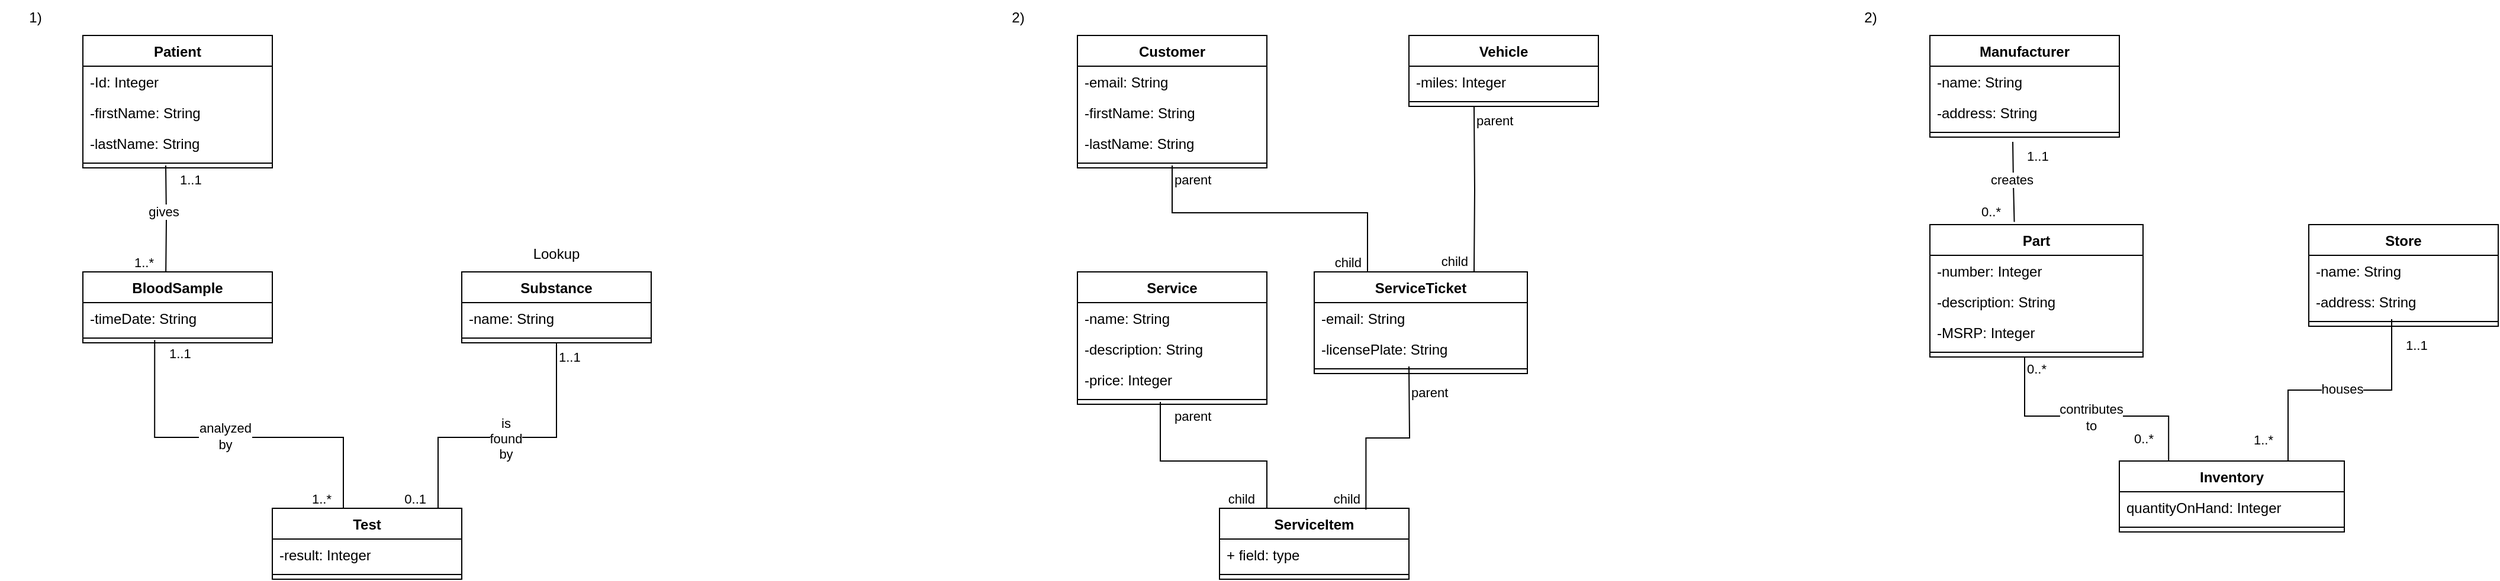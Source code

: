 <mxfile version="26.0.16">
  <diagram name="Page-1" id="3XJagNf4b0Ms1O2uz-6v">
    <mxGraphModel dx="1073" dy="504" grid="1" gridSize="10" guides="1" tooltips="1" connect="1" arrows="1" fold="1" page="1" pageScale="1" pageWidth="2500" pageHeight="2500" math="0" shadow="0">
      <root>
        <mxCell id="0" />
        <mxCell id="1" parent="0" />
        <mxCell id="ieMZr1iwCtBDfYbSCtk3-1" value="1)" style="text;html=1;align=center;verticalAlign=middle;whiteSpace=wrap;rounded=0;" parent="1" vertex="1">
          <mxGeometry x="10" y="10" width="60" height="30" as="geometry" />
        </mxCell>
        <mxCell id="ieMZr1iwCtBDfYbSCtk3-2" value="Patient" style="swimlane;fontStyle=1;align=center;verticalAlign=top;childLayout=stackLayout;horizontal=1;startSize=26;horizontalStack=0;resizeParent=1;resizeParentMax=0;resizeLast=0;collapsible=1;marginBottom=0;whiteSpace=wrap;html=1;" parent="1" vertex="1">
          <mxGeometry x="80" y="40" width="160" height="112" as="geometry" />
        </mxCell>
        <mxCell id="ieMZr1iwCtBDfYbSCtk3-3" value="-Id: Integer" style="text;strokeColor=none;fillColor=none;align=left;verticalAlign=top;spacingLeft=4;spacingRight=4;overflow=hidden;rotatable=0;points=[[0,0.5],[1,0.5]];portConstraint=eastwest;whiteSpace=wrap;html=1;" parent="ieMZr1iwCtBDfYbSCtk3-2" vertex="1">
          <mxGeometry y="26" width="160" height="26" as="geometry" />
        </mxCell>
        <mxCell id="ieMZr1iwCtBDfYbSCtk3-19" value="-firstName: String &lt;span style=&quot;white-space: pre;&quot;&gt;&#x9;&lt;/span&gt;" style="text;strokeColor=none;fillColor=none;align=left;verticalAlign=top;spacingLeft=4;spacingRight=4;overflow=hidden;rotatable=0;points=[[0,0.5],[1,0.5]];portConstraint=eastwest;whiteSpace=wrap;html=1;" parent="ieMZr1iwCtBDfYbSCtk3-2" vertex="1">
          <mxGeometry y="52" width="160" height="26" as="geometry" />
        </mxCell>
        <mxCell id="ieMZr1iwCtBDfYbSCtk3-18" value="-lastName: String" style="text;strokeColor=none;fillColor=none;align=left;verticalAlign=top;spacingLeft=4;spacingRight=4;overflow=hidden;rotatable=0;points=[[0,0.5],[1,0.5]];portConstraint=eastwest;whiteSpace=wrap;html=1;" parent="ieMZr1iwCtBDfYbSCtk3-2" vertex="1">
          <mxGeometry y="78" width="160" height="26" as="geometry" />
        </mxCell>
        <mxCell id="ieMZr1iwCtBDfYbSCtk3-4" value="" style="line;strokeWidth=1;fillColor=none;align=left;verticalAlign=middle;spacingTop=-1;spacingLeft=3;spacingRight=3;rotatable=0;labelPosition=right;points=[];portConstraint=eastwest;strokeColor=inherit;" parent="ieMZr1iwCtBDfYbSCtk3-2" vertex="1">
          <mxGeometry y="104" width="160" height="8" as="geometry" />
        </mxCell>
        <mxCell id="ieMZr1iwCtBDfYbSCtk3-6" value="BloodSample" style="swimlane;fontStyle=1;align=center;verticalAlign=top;childLayout=stackLayout;horizontal=1;startSize=26;horizontalStack=0;resizeParent=1;resizeParentMax=0;resizeLast=0;collapsible=1;marginBottom=0;whiteSpace=wrap;html=1;" parent="1" vertex="1">
          <mxGeometry x="80" y="240" width="160" height="60" as="geometry" />
        </mxCell>
        <mxCell id="ieMZr1iwCtBDfYbSCtk3-20" value="-timeDate: String" style="text;strokeColor=none;fillColor=none;align=left;verticalAlign=top;spacingLeft=4;spacingRight=4;overflow=hidden;rotatable=0;points=[[0,0.5],[1,0.5]];portConstraint=eastwest;whiteSpace=wrap;html=1;" parent="ieMZr1iwCtBDfYbSCtk3-6" vertex="1">
          <mxGeometry y="26" width="160" height="26" as="geometry" />
        </mxCell>
        <mxCell id="ieMZr1iwCtBDfYbSCtk3-8" value="" style="line;strokeWidth=1;fillColor=none;align=left;verticalAlign=middle;spacingTop=-1;spacingLeft=3;spacingRight=3;rotatable=0;labelPosition=right;points=[];portConstraint=eastwest;strokeColor=inherit;" parent="ieMZr1iwCtBDfYbSCtk3-6" vertex="1">
          <mxGeometry y="52" width="160" height="8" as="geometry" />
        </mxCell>
        <mxCell id="ieMZr1iwCtBDfYbSCtk3-10" value="Substance" style="swimlane;fontStyle=1;align=center;verticalAlign=top;childLayout=stackLayout;horizontal=1;startSize=26;horizontalStack=0;resizeParent=1;resizeParentMax=0;resizeLast=0;collapsible=1;marginBottom=0;whiteSpace=wrap;html=1;" parent="1" vertex="1">
          <mxGeometry x="400" y="240" width="160" height="60" as="geometry" />
        </mxCell>
        <mxCell id="ieMZr1iwCtBDfYbSCtk3-11" value="-name: String" style="text;strokeColor=none;fillColor=none;align=left;verticalAlign=top;spacingLeft=4;spacingRight=4;overflow=hidden;rotatable=0;points=[[0,0.5],[1,0.5]];portConstraint=eastwest;whiteSpace=wrap;html=1;" parent="ieMZr1iwCtBDfYbSCtk3-10" vertex="1">
          <mxGeometry y="26" width="160" height="26" as="geometry" />
        </mxCell>
        <mxCell id="ieMZr1iwCtBDfYbSCtk3-12" value="" style="line;strokeWidth=1;fillColor=none;align=left;verticalAlign=middle;spacingTop=-1;spacingLeft=3;spacingRight=3;rotatable=0;labelPosition=right;points=[];portConstraint=eastwest;strokeColor=inherit;" parent="ieMZr1iwCtBDfYbSCtk3-10" vertex="1">
          <mxGeometry y="52" width="160" height="8" as="geometry" />
        </mxCell>
        <mxCell id="ieMZr1iwCtBDfYbSCtk3-14" value="Test" style="swimlane;fontStyle=1;align=center;verticalAlign=top;childLayout=stackLayout;horizontal=1;startSize=26;horizontalStack=0;resizeParent=1;resizeParentMax=0;resizeLast=0;collapsible=1;marginBottom=0;whiteSpace=wrap;html=1;" parent="1" vertex="1">
          <mxGeometry x="240" y="440" width="160" height="60" as="geometry" />
        </mxCell>
        <mxCell id="ieMZr1iwCtBDfYbSCtk3-15" value="-result: Integer" style="text;strokeColor=none;fillColor=none;align=left;verticalAlign=top;spacingLeft=4;spacingRight=4;overflow=hidden;rotatable=0;points=[[0,0.5],[1,0.5]];portConstraint=eastwest;whiteSpace=wrap;html=1;" parent="ieMZr1iwCtBDfYbSCtk3-14" vertex="1">
          <mxGeometry y="26" width="160" height="26" as="geometry" />
        </mxCell>
        <mxCell id="ieMZr1iwCtBDfYbSCtk3-16" value="" style="line;strokeWidth=1;fillColor=none;align=left;verticalAlign=middle;spacingTop=-1;spacingLeft=3;spacingRight=3;rotatable=0;labelPosition=right;points=[];portConstraint=eastwest;strokeColor=inherit;" parent="ieMZr1iwCtBDfYbSCtk3-14" vertex="1">
          <mxGeometry y="52" width="160" height="8" as="geometry" />
        </mxCell>
        <mxCell id="ieMZr1iwCtBDfYbSCtk3-21" value="" style="endArrow=none;html=1;edgeStyle=orthogonalEdgeStyle;rounded=0;entryX=0.438;entryY=0;entryDx=0;entryDy=0;entryPerimeter=0;" parent="1" target="ieMZr1iwCtBDfYbSCtk3-6" edge="1">
          <mxGeometry relative="1" as="geometry">
            <mxPoint x="150" y="150" as="sourcePoint" />
            <mxPoint x="310" y="150" as="targetPoint" />
          </mxGeometry>
        </mxCell>
        <mxCell id="ieMZr1iwCtBDfYbSCtk3-22" value="1..1" style="edgeLabel;resizable=0;html=1;align=left;verticalAlign=bottom;" parent="ieMZr1iwCtBDfYbSCtk3-21" connectable="0" vertex="1">
          <mxGeometry x="-1" relative="1" as="geometry">
            <mxPoint x="10" y="20" as="offset" />
          </mxGeometry>
        </mxCell>
        <mxCell id="ieMZr1iwCtBDfYbSCtk3-23" value="1..*" style="edgeLabel;resizable=0;html=1;align=right;verticalAlign=bottom;" parent="ieMZr1iwCtBDfYbSCtk3-21" connectable="0" vertex="1">
          <mxGeometry x="1" relative="1" as="geometry">
            <mxPoint x="-10" as="offset" />
          </mxGeometry>
        </mxCell>
        <mxCell id="ieMZr1iwCtBDfYbSCtk3-63" value="gives" style="edgeLabel;html=1;align=center;verticalAlign=middle;resizable=0;points=[];" parent="ieMZr1iwCtBDfYbSCtk3-21" vertex="1" connectable="0">
          <mxGeometry x="-0.153" y="-3" relative="1" as="geometry">
            <mxPoint as="offset" />
          </mxGeometry>
        </mxCell>
        <mxCell id="ieMZr1iwCtBDfYbSCtk3-24" value="" style="endArrow=none;html=1;edgeStyle=orthogonalEdgeStyle;rounded=0;entryX=0.5;entryY=0;entryDx=0;entryDy=0;exitX=0.379;exitY=0.702;exitDx=0;exitDy=0;exitPerimeter=0;" parent="1" target="ieMZr1iwCtBDfYbSCtk3-14" edge="1" source="ieMZr1iwCtBDfYbSCtk3-8">
          <mxGeometry relative="1" as="geometry">
            <mxPoint x="140" y="330" as="sourcePoint" />
            <mxPoint x="300" y="330" as="targetPoint" />
            <Array as="points">
              <mxPoint x="141" y="380" />
              <mxPoint x="300" y="380" />
              <mxPoint x="300" y="440" />
            </Array>
          </mxGeometry>
        </mxCell>
        <mxCell id="ieMZr1iwCtBDfYbSCtk3-25" value="1..1" style="edgeLabel;resizable=0;html=1;align=left;verticalAlign=bottom;" parent="ieMZr1iwCtBDfYbSCtk3-24" connectable="0" vertex="1">
          <mxGeometry x="-1" relative="1" as="geometry">
            <mxPoint x="10" y="20" as="offset" />
          </mxGeometry>
        </mxCell>
        <mxCell id="ieMZr1iwCtBDfYbSCtk3-26" value="1..*" style="edgeLabel;resizable=0;html=1;align=right;verticalAlign=bottom;" parent="ieMZr1iwCtBDfYbSCtk3-24" connectable="0" vertex="1">
          <mxGeometry x="1" relative="1" as="geometry">
            <mxPoint x="-30" as="offset" />
          </mxGeometry>
        </mxCell>
        <mxCell id="ieMZr1iwCtBDfYbSCtk3-62" value="analyzed&lt;br&gt;by" style="edgeLabel;html=1;align=center;verticalAlign=middle;resizable=0;points=[];" parent="ieMZr1iwCtBDfYbSCtk3-24" vertex="1" connectable="0">
          <mxGeometry x="-0.118" y="1" relative="1" as="geometry">
            <mxPoint as="offset" />
          </mxGeometry>
        </mxCell>
        <mxCell id="ieMZr1iwCtBDfYbSCtk3-27" value="" style="endArrow=none;html=1;edgeStyle=orthogonalEdgeStyle;rounded=0;entryX=0.625;entryY=0;entryDx=0;entryDy=0;entryPerimeter=0;" parent="1" target="ieMZr1iwCtBDfYbSCtk3-14" edge="1">
          <mxGeometry relative="1" as="geometry">
            <mxPoint x="480" y="300" as="sourcePoint" />
            <mxPoint x="640" y="300" as="targetPoint" />
            <Array as="points">
              <mxPoint x="480" y="380" />
              <mxPoint x="380" y="380" />
              <mxPoint x="380" y="440" />
            </Array>
          </mxGeometry>
        </mxCell>
        <mxCell id="ieMZr1iwCtBDfYbSCtk3-28" value="1..1" style="edgeLabel;resizable=0;html=1;align=left;verticalAlign=bottom;" parent="ieMZr1iwCtBDfYbSCtk3-27" connectable="0" vertex="1">
          <mxGeometry x="-1" relative="1" as="geometry">
            <mxPoint y="20" as="offset" />
          </mxGeometry>
        </mxCell>
        <mxCell id="ieMZr1iwCtBDfYbSCtk3-29" value="0..1" style="edgeLabel;resizable=0;html=1;align=right;verticalAlign=bottom;" parent="ieMZr1iwCtBDfYbSCtk3-27" connectable="0" vertex="1">
          <mxGeometry x="1" relative="1" as="geometry">
            <mxPoint x="30" as="offset" />
          </mxGeometry>
        </mxCell>
        <mxCell id="ieMZr1iwCtBDfYbSCtk3-61" value="is &lt;br&gt;found &lt;br&gt;by" style="edgeLabel;html=1;align=center;verticalAlign=middle;resizable=0;points=[];" parent="ieMZr1iwCtBDfYbSCtk3-27" vertex="1" connectable="0">
          <mxGeometry x="-0.121" y="1" relative="1" as="geometry">
            <mxPoint as="offset" />
          </mxGeometry>
        </mxCell>
        <mxCell id="ieMZr1iwCtBDfYbSCtk3-31" value="Lookup" style="text;html=1;align=center;verticalAlign=middle;whiteSpace=wrap;rounded=0;" parent="1" vertex="1">
          <mxGeometry x="450" y="210" width="60" height="30" as="geometry" />
        </mxCell>
        <mxCell id="ieMZr1iwCtBDfYbSCtk3-32" value="2)" style="text;html=1;align=center;verticalAlign=middle;whiteSpace=wrap;rounded=0;" parent="1" vertex="1">
          <mxGeometry x="840" y="10" width="60" height="30" as="geometry" />
        </mxCell>
        <mxCell id="ieMZr1iwCtBDfYbSCtk3-33" value="Customer" style="swimlane;fontStyle=1;align=center;verticalAlign=top;childLayout=stackLayout;horizontal=1;startSize=26;horizontalStack=0;resizeParent=1;resizeParentMax=0;resizeLast=0;collapsible=1;marginBottom=0;whiteSpace=wrap;html=1;" parent="1" vertex="1">
          <mxGeometry x="920" y="40" width="160" height="112" as="geometry" />
        </mxCell>
        <mxCell id="ieMZr1iwCtBDfYbSCtk3-34" value="-email: String" style="text;strokeColor=none;fillColor=none;align=left;verticalAlign=top;spacingLeft=4;spacingRight=4;overflow=hidden;rotatable=0;points=[[0,0.5],[1,0.5]];portConstraint=eastwest;whiteSpace=wrap;html=1;" parent="ieMZr1iwCtBDfYbSCtk3-33" vertex="1">
          <mxGeometry y="26" width="160" height="26" as="geometry" />
        </mxCell>
        <mxCell id="ieMZr1iwCtBDfYbSCtk3-38" value="-firstName: String" style="text;strokeColor=none;fillColor=none;align=left;verticalAlign=top;spacingLeft=4;spacingRight=4;overflow=hidden;rotatable=0;points=[[0,0.5],[1,0.5]];portConstraint=eastwest;whiteSpace=wrap;html=1;" parent="ieMZr1iwCtBDfYbSCtk3-33" vertex="1">
          <mxGeometry y="52" width="160" height="26" as="geometry" />
        </mxCell>
        <mxCell id="ieMZr1iwCtBDfYbSCtk3-37" value="-lastName: String" style="text;strokeColor=none;fillColor=none;align=left;verticalAlign=top;spacingLeft=4;spacingRight=4;overflow=hidden;rotatable=0;points=[[0,0.5],[1,0.5]];portConstraint=eastwest;whiteSpace=wrap;html=1;" parent="ieMZr1iwCtBDfYbSCtk3-33" vertex="1">
          <mxGeometry y="78" width="160" height="26" as="geometry" />
        </mxCell>
        <mxCell id="ieMZr1iwCtBDfYbSCtk3-35" value="" style="line;strokeWidth=1;fillColor=none;align=left;verticalAlign=middle;spacingTop=-1;spacingLeft=3;spacingRight=3;rotatable=0;labelPosition=right;points=[];portConstraint=eastwest;strokeColor=inherit;" parent="ieMZr1iwCtBDfYbSCtk3-33" vertex="1">
          <mxGeometry y="104" width="160" height="8" as="geometry" />
        </mxCell>
        <mxCell id="ieMZr1iwCtBDfYbSCtk3-39" value="ServiceTicket" style="swimlane;fontStyle=1;align=center;verticalAlign=top;childLayout=stackLayout;horizontal=1;startSize=26;horizontalStack=0;resizeParent=1;resizeParentMax=0;resizeLast=0;collapsible=1;marginBottom=0;whiteSpace=wrap;html=1;" parent="1" vertex="1">
          <mxGeometry x="1120" y="240" width="180" height="86" as="geometry" />
        </mxCell>
        <mxCell id="ieMZr1iwCtBDfYbSCtk3-40" value="-email: String" style="text;strokeColor=none;fillColor=none;align=left;verticalAlign=top;spacingLeft=4;spacingRight=4;overflow=hidden;rotatable=0;points=[[0,0.5],[1,0.5]];portConstraint=eastwest;whiteSpace=wrap;html=1;" parent="ieMZr1iwCtBDfYbSCtk3-39" vertex="1">
          <mxGeometry y="26" width="180" height="26" as="geometry" />
        </mxCell>
        <mxCell id="ieMZr1iwCtBDfYbSCtk3-43" value="-licensePlate: String" style="text;strokeColor=none;fillColor=none;align=left;verticalAlign=top;spacingLeft=4;spacingRight=4;overflow=hidden;rotatable=0;points=[[0,0.5],[1,0.5]];portConstraint=eastwest;whiteSpace=wrap;html=1;" parent="ieMZr1iwCtBDfYbSCtk3-39" vertex="1">
          <mxGeometry y="52" width="180" height="26" as="geometry" />
        </mxCell>
        <mxCell id="ieMZr1iwCtBDfYbSCtk3-41" value="" style="line;strokeWidth=1;fillColor=none;align=left;verticalAlign=middle;spacingTop=-1;spacingLeft=3;spacingRight=3;rotatable=0;labelPosition=right;points=[];portConstraint=eastwest;strokeColor=inherit;" parent="ieMZr1iwCtBDfYbSCtk3-39" vertex="1">
          <mxGeometry y="78" width="180" height="8" as="geometry" />
        </mxCell>
        <mxCell id="ieMZr1iwCtBDfYbSCtk3-44" value="Service" style="swimlane;fontStyle=1;align=center;verticalAlign=top;childLayout=stackLayout;horizontal=1;startSize=26;horizontalStack=0;resizeParent=1;resizeParentMax=0;resizeLast=0;collapsible=1;marginBottom=0;whiteSpace=wrap;html=1;" parent="1" vertex="1">
          <mxGeometry x="920" y="240" width="160" height="112" as="geometry" />
        </mxCell>
        <mxCell id="ieMZr1iwCtBDfYbSCtk3-45" value="-name: String" style="text;strokeColor=none;fillColor=none;align=left;verticalAlign=top;spacingLeft=4;spacingRight=4;overflow=hidden;rotatable=0;points=[[0,0.5],[1,0.5]];portConstraint=eastwest;whiteSpace=wrap;html=1;" parent="ieMZr1iwCtBDfYbSCtk3-44" vertex="1">
          <mxGeometry y="26" width="160" height="26" as="geometry" />
        </mxCell>
        <mxCell id="ieMZr1iwCtBDfYbSCtk3-49" value="-description: String" style="text;strokeColor=none;fillColor=none;align=left;verticalAlign=top;spacingLeft=4;spacingRight=4;overflow=hidden;rotatable=0;points=[[0,0.5],[1,0.5]];portConstraint=eastwest;whiteSpace=wrap;html=1;" parent="ieMZr1iwCtBDfYbSCtk3-44" vertex="1">
          <mxGeometry y="52" width="160" height="26" as="geometry" />
        </mxCell>
        <mxCell id="ieMZr1iwCtBDfYbSCtk3-48" value="-price: Integer" style="text;strokeColor=none;fillColor=none;align=left;verticalAlign=top;spacingLeft=4;spacingRight=4;overflow=hidden;rotatable=0;points=[[0,0.5],[1,0.5]];portConstraint=eastwest;whiteSpace=wrap;html=1;" parent="ieMZr1iwCtBDfYbSCtk3-44" vertex="1">
          <mxGeometry y="78" width="160" height="26" as="geometry" />
        </mxCell>
        <mxCell id="ieMZr1iwCtBDfYbSCtk3-46" value="" style="line;strokeWidth=1;fillColor=none;align=left;verticalAlign=middle;spacingTop=-1;spacingLeft=3;spacingRight=3;rotatable=0;labelPosition=right;points=[];portConstraint=eastwest;strokeColor=inherit;" parent="ieMZr1iwCtBDfYbSCtk3-44" vertex="1">
          <mxGeometry y="104" width="160" height="8" as="geometry" />
        </mxCell>
        <mxCell id="ieMZr1iwCtBDfYbSCtk3-50" value="Vehicle" style="swimlane;fontStyle=1;align=center;verticalAlign=top;childLayout=stackLayout;horizontal=1;startSize=26;horizontalStack=0;resizeParent=1;resizeParentMax=0;resizeLast=0;collapsible=1;marginBottom=0;whiteSpace=wrap;html=1;" parent="1" vertex="1">
          <mxGeometry x="1200" y="40" width="160" height="60" as="geometry" />
        </mxCell>
        <mxCell id="ieMZr1iwCtBDfYbSCtk3-51" value="-miles: Integer" style="text;strokeColor=none;fillColor=none;align=left;verticalAlign=top;spacingLeft=4;spacingRight=4;overflow=hidden;rotatable=0;points=[[0,0.5],[1,0.5]];portConstraint=eastwest;whiteSpace=wrap;html=1;" parent="ieMZr1iwCtBDfYbSCtk3-50" vertex="1">
          <mxGeometry y="26" width="160" height="26" as="geometry" />
        </mxCell>
        <mxCell id="ieMZr1iwCtBDfYbSCtk3-52" value="" style="line;strokeWidth=1;fillColor=none;align=left;verticalAlign=middle;spacingTop=-1;spacingLeft=3;spacingRight=3;rotatable=0;labelPosition=right;points=[];portConstraint=eastwest;strokeColor=inherit;" parent="ieMZr1iwCtBDfYbSCtk3-50" vertex="1">
          <mxGeometry y="52" width="160" height="8" as="geometry" />
        </mxCell>
        <mxCell id="ieMZr1iwCtBDfYbSCtk3-68" value="" style="endArrow=none;html=1;edgeStyle=orthogonalEdgeStyle;rounded=0;entryX=0.25;entryY=0;entryDx=0;entryDy=0;" parent="1" target="ieMZr1iwCtBDfYbSCtk3-39" edge="1">
          <mxGeometry relative="1" as="geometry">
            <mxPoint x="1000" y="150" as="sourcePoint" />
            <mxPoint x="1160" y="150" as="targetPoint" />
            <Array as="points">
              <mxPoint x="1000" y="190" />
              <mxPoint x="1165" y="190" />
            </Array>
          </mxGeometry>
        </mxCell>
        <mxCell id="ieMZr1iwCtBDfYbSCtk3-69" value="parent" style="edgeLabel;resizable=0;html=1;align=left;verticalAlign=bottom;" parent="ieMZr1iwCtBDfYbSCtk3-68" connectable="0" vertex="1">
          <mxGeometry x="-1" relative="1" as="geometry">
            <mxPoint y="20" as="offset" />
          </mxGeometry>
        </mxCell>
        <mxCell id="ieMZr1iwCtBDfYbSCtk3-70" value="child" style="edgeLabel;resizable=0;html=1;align=right;verticalAlign=bottom;" parent="ieMZr1iwCtBDfYbSCtk3-68" connectable="0" vertex="1">
          <mxGeometry x="1" relative="1" as="geometry">
            <mxPoint x="-5" as="offset" />
          </mxGeometry>
        </mxCell>
        <mxCell id="ieMZr1iwCtBDfYbSCtk3-71" value="" style="endArrow=none;html=1;edgeStyle=orthogonalEdgeStyle;rounded=0;entryX=0.75;entryY=0;entryDx=0;entryDy=0;" parent="1" target="ieMZr1iwCtBDfYbSCtk3-39" edge="1">
          <mxGeometry relative="1" as="geometry">
            <mxPoint x="1255" y="100" as="sourcePoint" />
            <mxPoint x="1440" y="100" as="targetPoint" />
          </mxGeometry>
        </mxCell>
        <mxCell id="ieMZr1iwCtBDfYbSCtk3-72" value="parent" style="edgeLabel;resizable=0;html=1;align=left;verticalAlign=bottom;" parent="ieMZr1iwCtBDfYbSCtk3-71" connectable="0" vertex="1">
          <mxGeometry x="-1" relative="1" as="geometry">
            <mxPoint y="20" as="offset" />
          </mxGeometry>
        </mxCell>
        <mxCell id="ieMZr1iwCtBDfYbSCtk3-73" value="child" style="edgeLabel;resizable=0;html=1;align=right;verticalAlign=bottom;" parent="ieMZr1iwCtBDfYbSCtk3-71" connectable="0" vertex="1">
          <mxGeometry x="1" relative="1" as="geometry">
            <mxPoint x="-5" as="offset" />
          </mxGeometry>
        </mxCell>
        <mxCell id="ieMZr1iwCtBDfYbSCtk3-74" value="ServiceItem" style="swimlane;fontStyle=1;align=center;verticalAlign=top;childLayout=stackLayout;horizontal=1;startSize=26;horizontalStack=0;resizeParent=1;resizeParentMax=0;resizeLast=0;collapsible=1;marginBottom=0;whiteSpace=wrap;html=1;" parent="1" vertex="1">
          <mxGeometry x="1040" y="440" width="160" height="60" as="geometry" />
        </mxCell>
        <mxCell id="ieMZr1iwCtBDfYbSCtk3-75" value="+ field: type" style="text;strokeColor=none;fillColor=none;align=left;verticalAlign=top;spacingLeft=4;spacingRight=4;overflow=hidden;rotatable=0;points=[[0,0.5],[1,0.5]];portConstraint=eastwest;whiteSpace=wrap;html=1;" parent="ieMZr1iwCtBDfYbSCtk3-74" vertex="1">
          <mxGeometry y="26" width="160" height="26" as="geometry" />
        </mxCell>
        <mxCell id="ieMZr1iwCtBDfYbSCtk3-76" value="" style="line;strokeWidth=1;fillColor=none;align=left;verticalAlign=middle;spacingTop=-1;spacingLeft=3;spacingRight=3;rotatable=0;labelPosition=right;points=[];portConstraint=eastwest;strokeColor=inherit;" parent="ieMZr1iwCtBDfYbSCtk3-74" vertex="1">
          <mxGeometry y="52" width="160" height="8" as="geometry" />
        </mxCell>
        <mxCell id="ieMZr1iwCtBDfYbSCtk3-78" value="" style="endArrow=none;html=1;edgeStyle=orthogonalEdgeStyle;rounded=0;entryX=0.25;entryY=0;entryDx=0;entryDy=0;" parent="1" target="ieMZr1iwCtBDfYbSCtk3-74" edge="1">
          <mxGeometry relative="1" as="geometry">
            <mxPoint x="990" y="350" as="sourcePoint" />
            <mxPoint x="1150" y="350" as="targetPoint" />
            <Array as="points">
              <mxPoint x="990" y="400" />
              <mxPoint x="1080" y="400" />
            </Array>
          </mxGeometry>
        </mxCell>
        <mxCell id="ieMZr1iwCtBDfYbSCtk3-79" value="parent" style="edgeLabel;resizable=0;html=1;align=left;verticalAlign=bottom;" parent="ieMZr1iwCtBDfYbSCtk3-78" connectable="0" vertex="1">
          <mxGeometry x="-1" relative="1" as="geometry">
            <mxPoint x="10" y="20" as="offset" />
          </mxGeometry>
        </mxCell>
        <mxCell id="ieMZr1iwCtBDfYbSCtk3-80" value="child" style="edgeLabel;resizable=0;html=1;align=right;verticalAlign=bottom;" parent="ieMZr1iwCtBDfYbSCtk3-78" connectable="0" vertex="1">
          <mxGeometry x="1" relative="1" as="geometry">
            <mxPoint x="-10" as="offset" />
          </mxGeometry>
        </mxCell>
        <mxCell id="ieMZr1iwCtBDfYbSCtk3-81" value="" style="endArrow=none;html=1;edgeStyle=orthogonalEdgeStyle;rounded=0;entryX=0.773;entryY=0.018;entryDx=0;entryDy=0;entryPerimeter=0;" parent="1" target="ieMZr1iwCtBDfYbSCtk3-74" edge="1">
          <mxGeometry relative="1" as="geometry">
            <mxPoint x="1200" y="320" as="sourcePoint" />
            <mxPoint x="1360" y="330" as="targetPoint" />
          </mxGeometry>
        </mxCell>
        <mxCell id="ieMZr1iwCtBDfYbSCtk3-82" value="parent" style="edgeLabel;resizable=0;html=1;align=left;verticalAlign=bottom;" parent="ieMZr1iwCtBDfYbSCtk3-81" connectable="0" vertex="1">
          <mxGeometry x="-1" relative="1" as="geometry">
            <mxPoint y="30" as="offset" />
          </mxGeometry>
        </mxCell>
        <mxCell id="ieMZr1iwCtBDfYbSCtk3-83" value="child" style="edgeLabel;resizable=0;html=1;align=right;verticalAlign=bottom;" parent="ieMZr1iwCtBDfYbSCtk3-81" connectable="0" vertex="1">
          <mxGeometry x="1" relative="1" as="geometry">
            <mxPoint x="-4" y="-1" as="offset" />
          </mxGeometry>
        </mxCell>
        <mxCell id="P0izGvupZqjjTQCV96XM-1" value="2)" style="text;html=1;align=center;verticalAlign=middle;whiteSpace=wrap;rounded=0;" vertex="1" parent="1">
          <mxGeometry x="1560" y="10" width="60" height="30" as="geometry" />
        </mxCell>
        <mxCell id="P0izGvupZqjjTQCV96XM-2" value="Manufacturer" style="swimlane;fontStyle=1;align=center;verticalAlign=top;childLayout=stackLayout;horizontal=1;startSize=26;horizontalStack=0;resizeParent=1;resizeParentMax=0;resizeLast=0;collapsible=1;marginBottom=0;whiteSpace=wrap;html=1;" vertex="1" parent="1">
          <mxGeometry x="1640" y="40" width="160" height="86" as="geometry" />
        </mxCell>
        <mxCell id="P0izGvupZqjjTQCV96XM-3" value="-name: String" style="text;strokeColor=none;fillColor=none;align=left;verticalAlign=top;spacingLeft=4;spacingRight=4;overflow=hidden;rotatable=0;points=[[0,0.5],[1,0.5]];portConstraint=eastwest;whiteSpace=wrap;html=1;" vertex="1" parent="P0izGvupZqjjTQCV96XM-2">
          <mxGeometry y="26" width="160" height="26" as="geometry" />
        </mxCell>
        <mxCell id="P0izGvupZqjjTQCV96XM-18" value="-address: String" style="text;strokeColor=none;fillColor=none;align=left;verticalAlign=top;spacingLeft=4;spacingRight=4;overflow=hidden;rotatable=0;points=[[0,0.5],[1,0.5]];portConstraint=eastwest;whiteSpace=wrap;html=1;" vertex="1" parent="P0izGvupZqjjTQCV96XM-2">
          <mxGeometry y="52" width="160" height="26" as="geometry" />
        </mxCell>
        <mxCell id="P0izGvupZqjjTQCV96XM-4" value="" style="line;strokeWidth=1;fillColor=none;align=left;verticalAlign=middle;spacingTop=-1;spacingLeft=3;spacingRight=3;rotatable=0;labelPosition=right;points=[];portConstraint=eastwest;strokeColor=inherit;" vertex="1" parent="P0izGvupZqjjTQCV96XM-2">
          <mxGeometry y="78" width="160" height="8" as="geometry" />
        </mxCell>
        <mxCell id="P0izGvupZqjjTQCV96XM-6" value="Part" style="swimlane;fontStyle=1;align=center;verticalAlign=top;childLayout=stackLayout;horizontal=1;startSize=26;horizontalStack=0;resizeParent=1;resizeParentMax=0;resizeLast=0;collapsible=1;marginBottom=0;whiteSpace=wrap;html=1;" vertex="1" parent="1">
          <mxGeometry x="1640" y="200" width="180" height="112" as="geometry" />
        </mxCell>
        <mxCell id="P0izGvupZqjjTQCV96XM-7" value="-number: Integer" style="text;strokeColor=none;fillColor=none;align=left;verticalAlign=top;spacingLeft=4;spacingRight=4;overflow=hidden;rotatable=0;points=[[0,0.5],[1,0.5]];portConstraint=eastwest;whiteSpace=wrap;html=1;" vertex="1" parent="P0izGvupZqjjTQCV96XM-6">
          <mxGeometry y="26" width="180" height="26" as="geometry" />
        </mxCell>
        <mxCell id="P0izGvupZqjjTQCV96XM-19" value="-description: String" style="text;strokeColor=none;fillColor=none;align=left;verticalAlign=top;spacingLeft=4;spacingRight=4;overflow=hidden;rotatable=0;points=[[0,0.5],[1,0.5]];portConstraint=eastwest;whiteSpace=wrap;html=1;" vertex="1" parent="P0izGvupZqjjTQCV96XM-6">
          <mxGeometry y="52" width="180" height="26" as="geometry" />
        </mxCell>
        <mxCell id="P0izGvupZqjjTQCV96XM-20" value="-MSRP: Integer" style="text;strokeColor=none;fillColor=none;align=left;verticalAlign=top;spacingLeft=4;spacingRight=4;overflow=hidden;rotatable=0;points=[[0,0.5],[1,0.5]];portConstraint=eastwest;whiteSpace=wrap;html=1;" vertex="1" parent="P0izGvupZqjjTQCV96XM-6">
          <mxGeometry y="78" width="180" height="26" as="geometry" />
        </mxCell>
        <mxCell id="P0izGvupZqjjTQCV96XM-8" value="" style="line;strokeWidth=1;fillColor=none;align=left;verticalAlign=middle;spacingTop=-1;spacingLeft=3;spacingRight=3;rotatable=0;labelPosition=right;points=[];portConstraint=eastwest;strokeColor=inherit;" vertex="1" parent="P0izGvupZqjjTQCV96XM-6">
          <mxGeometry y="104" width="180" height="8" as="geometry" />
        </mxCell>
        <mxCell id="P0izGvupZqjjTQCV96XM-26" value="" style="endArrow=none;html=1;edgeStyle=orthogonalEdgeStyle;rounded=0;entryX=0.219;entryY=0.024;entryDx=0;entryDy=0;entryPerimeter=0;" edge="1" parent="P0izGvupZqjjTQCV96XM-6">
          <mxGeometry relative="1" as="geometry">
            <mxPoint x="80" y="112" as="sourcePoint" />
            <mxPoint x="201.61" y="203.44" as="targetPoint" />
            <Array as="points">
              <mxPoint x="80" y="162" />
              <mxPoint x="202" y="162" />
            </Array>
          </mxGeometry>
        </mxCell>
        <mxCell id="P0izGvupZqjjTQCV96XM-27" value="0..*" style="edgeLabel;resizable=0;html=1;align=left;verticalAlign=bottom;" connectable="0" vertex="1" parent="P0izGvupZqjjTQCV96XM-26">
          <mxGeometry x="-1" relative="1" as="geometry">
            <mxPoint y="18" as="offset" />
          </mxGeometry>
        </mxCell>
        <mxCell id="P0izGvupZqjjTQCV96XM-28" value="0..*" style="edgeLabel;resizable=0;html=1;align=right;verticalAlign=bottom;" connectable="0" vertex="1" parent="P0izGvupZqjjTQCV96XM-26">
          <mxGeometry x="1" relative="1" as="geometry">
            <mxPoint x="-12" y="-14" as="offset" />
          </mxGeometry>
        </mxCell>
        <mxCell id="P0izGvupZqjjTQCV96XM-33" value="contributes&lt;br&gt;to" style="edgeLabel;html=1;align=center;verticalAlign=middle;resizable=0;points=[];" vertex="1" connectable="0" parent="P0izGvupZqjjTQCV96XM-26">
          <mxGeometry x="-0.011" y="-1" relative="1" as="geometry">
            <mxPoint as="offset" />
          </mxGeometry>
        </mxCell>
        <mxCell id="P0izGvupZqjjTQCV96XM-10" value="Store" style="swimlane;fontStyle=1;align=center;verticalAlign=top;childLayout=stackLayout;horizontal=1;startSize=26;horizontalStack=0;resizeParent=1;resizeParentMax=0;resizeLast=0;collapsible=1;marginBottom=0;whiteSpace=wrap;html=1;" vertex="1" parent="1">
          <mxGeometry x="1960" y="200" width="160" height="86" as="geometry" />
        </mxCell>
        <mxCell id="P0izGvupZqjjTQCV96XM-11" value="-name: String" style="text;strokeColor=none;fillColor=none;align=left;verticalAlign=top;spacingLeft=4;spacingRight=4;overflow=hidden;rotatable=0;points=[[0,0.5],[1,0.5]];portConstraint=eastwest;whiteSpace=wrap;html=1;" vertex="1" parent="P0izGvupZqjjTQCV96XM-10">
          <mxGeometry y="26" width="160" height="26" as="geometry" />
        </mxCell>
        <mxCell id="P0izGvupZqjjTQCV96XM-21" value="-address: String" style="text;strokeColor=none;fillColor=none;align=left;verticalAlign=top;spacingLeft=4;spacingRight=4;overflow=hidden;rotatable=0;points=[[0,0.5],[1,0.5]];portConstraint=eastwest;whiteSpace=wrap;html=1;" vertex="1" parent="P0izGvupZqjjTQCV96XM-10">
          <mxGeometry y="52" width="160" height="26" as="geometry" />
        </mxCell>
        <mxCell id="P0izGvupZqjjTQCV96XM-12" value="" style="line;strokeWidth=1;fillColor=none;align=left;verticalAlign=middle;spacingTop=-1;spacingLeft=3;spacingRight=3;rotatable=0;labelPosition=right;points=[];portConstraint=eastwest;strokeColor=inherit;" vertex="1" parent="P0izGvupZqjjTQCV96XM-10">
          <mxGeometry y="78" width="160" height="8" as="geometry" />
        </mxCell>
        <mxCell id="P0izGvupZqjjTQCV96XM-14" value="Inventory" style="swimlane;fontStyle=1;align=center;verticalAlign=top;childLayout=stackLayout;horizontal=1;startSize=26;horizontalStack=0;resizeParent=1;resizeParentMax=0;resizeLast=0;collapsible=1;marginBottom=0;whiteSpace=wrap;html=1;" vertex="1" parent="1">
          <mxGeometry x="1800" y="400" width="190" height="60" as="geometry" />
        </mxCell>
        <mxCell id="P0izGvupZqjjTQCV96XM-22" value="quantityOnHand: Integer" style="text;strokeColor=none;fillColor=none;align=left;verticalAlign=top;spacingLeft=4;spacingRight=4;overflow=hidden;rotatable=0;points=[[0,0.5],[1,0.5]];portConstraint=eastwest;whiteSpace=wrap;html=1;" vertex="1" parent="P0izGvupZqjjTQCV96XM-14">
          <mxGeometry y="26" width="190" height="26" as="geometry" />
        </mxCell>
        <mxCell id="P0izGvupZqjjTQCV96XM-16" value="" style="line;strokeWidth=1;fillColor=none;align=left;verticalAlign=middle;spacingTop=-1;spacingLeft=3;spacingRight=3;rotatable=0;labelPosition=right;points=[];portConstraint=eastwest;strokeColor=inherit;" vertex="1" parent="P0izGvupZqjjTQCV96XM-14">
          <mxGeometry y="52" width="190" height="8" as="geometry" />
        </mxCell>
        <mxCell id="P0izGvupZqjjTQCV96XM-23" value="" style="endArrow=none;html=1;edgeStyle=orthogonalEdgeStyle;rounded=0;entryX=0.396;entryY=-0.02;entryDx=0;entryDy=0;entryPerimeter=0;" edge="1" parent="1" target="P0izGvupZqjjTQCV96XM-6">
          <mxGeometry relative="1" as="geometry">
            <mxPoint x="1710" y="130" as="sourcePoint" />
            <mxPoint x="1870" y="130" as="targetPoint" />
          </mxGeometry>
        </mxCell>
        <mxCell id="P0izGvupZqjjTQCV96XM-24" value="1..1" style="edgeLabel;resizable=0;html=1;align=left;verticalAlign=bottom;" connectable="0" vertex="1" parent="P0izGvupZqjjTQCV96XM-23">
          <mxGeometry x="-1" relative="1" as="geometry">
            <mxPoint x="10" y="20" as="offset" />
          </mxGeometry>
        </mxCell>
        <mxCell id="P0izGvupZqjjTQCV96XM-25" value="0..*" style="edgeLabel;resizable=0;html=1;align=right;verticalAlign=bottom;" connectable="0" vertex="1" parent="P0izGvupZqjjTQCV96XM-23">
          <mxGeometry x="1" relative="1" as="geometry">
            <mxPoint x="-11" as="offset" />
          </mxGeometry>
        </mxCell>
        <mxCell id="P0izGvupZqjjTQCV96XM-35" value="creates" style="edgeLabel;html=1;align=center;verticalAlign=middle;resizable=0;points=[];" vertex="1" connectable="0" parent="P0izGvupZqjjTQCV96XM-23">
          <mxGeometry x="-0.068" y="-2" relative="1" as="geometry">
            <mxPoint as="offset" />
          </mxGeometry>
        </mxCell>
        <mxCell id="P0izGvupZqjjTQCV96XM-29" value="" style="endArrow=none;html=1;edgeStyle=orthogonalEdgeStyle;rounded=0;entryX=0.75;entryY=0;entryDx=0;entryDy=0;" edge="1" parent="1" target="P0izGvupZqjjTQCV96XM-14">
          <mxGeometry relative="1" as="geometry">
            <mxPoint x="2030" y="280" as="sourcePoint" />
            <mxPoint x="2190" y="280" as="targetPoint" />
            <Array as="points">
              <mxPoint x="2030" y="340" />
              <mxPoint x="1943" y="340" />
            </Array>
          </mxGeometry>
        </mxCell>
        <mxCell id="P0izGvupZqjjTQCV96XM-30" value="1..1" style="edgeLabel;resizable=0;html=1;align=left;verticalAlign=bottom;" connectable="0" vertex="1" parent="P0izGvupZqjjTQCV96XM-29">
          <mxGeometry x="-1" relative="1" as="geometry">
            <mxPoint x="10" y="30" as="offset" />
          </mxGeometry>
        </mxCell>
        <mxCell id="P0izGvupZqjjTQCV96XM-31" value="1..*" style="edgeLabel;resizable=0;html=1;align=right;verticalAlign=bottom;" connectable="0" vertex="1" parent="P0izGvupZqjjTQCV96XM-29">
          <mxGeometry x="1" relative="1" as="geometry">
            <mxPoint x="-12" y="-10" as="offset" />
          </mxGeometry>
        </mxCell>
        <mxCell id="P0izGvupZqjjTQCV96XM-32" value="has" style="edgeLabel;html=1;align=center;verticalAlign=middle;resizable=0;points=[];" vertex="1" connectable="0" parent="P0izGvupZqjjTQCV96XM-29">
          <mxGeometry x="-0.017" y="-2" relative="1" as="geometry">
            <mxPoint as="offset" />
          </mxGeometry>
        </mxCell>
        <mxCell id="P0izGvupZqjjTQCV96XM-34" value="houses" style="edgeLabel;html=1;align=center;verticalAlign=middle;resizable=0;points=[];" vertex="1" connectable="0" parent="P0izGvupZqjjTQCV96XM-29">
          <mxGeometry x="-0.01" y="-1" relative="1" as="geometry">
            <mxPoint as="offset" />
          </mxGeometry>
        </mxCell>
      </root>
    </mxGraphModel>
  </diagram>
</mxfile>
